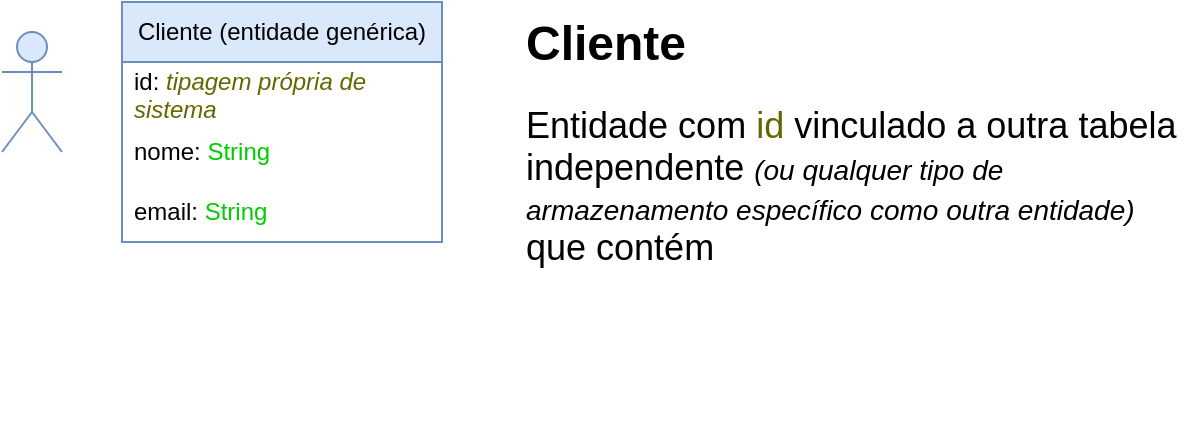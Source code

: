<mxfile version="24.7.6">
  <diagram name="Page-1" id="2M44Bz8UGk6qDKzF_dQ0">
    <mxGraphModel dx="1332" dy="522" grid="1" gridSize="10" guides="1" tooltips="1" connect="1" arrows="1" fold="1" page="1" pageScale="1" pageWidth="850" pageHeight="1100" math="0" shadow="0">
      <root>
        <mxCell id="0" />
        <mxCell id="1" parent="0" />
        <mxCell id="LylX9zbcLAFgVE6ZFsXF-1" value="Cliente (entidade genérica)" style="swimlane;fontStyle=0;childLayout=stackLayout;horizontal=1;startSize=30;horizontalStack=0;resizeParent=1;resizeParentMax=0;resizeLast=0;collapsible=1;marginBottom=0;whiteSpace=wrap;html=1;fillColor=#dae8fc;strokeColor=#6c8ebf;" vertex="1" parent="1">
          <mxGeometry x="80" y="40" width="160" height="120" as="geometry" />
        </mxCell>
        <mxCell id="LylX9zbcLAFgVE6ZFsXF-2" value="id: &lt;font color=&quot;#666600&quot; style=&quot;&quot;&gt;&lt;i&gt;tipagem própria de sistema&lt;/i&gt;&lt;/font&gt;" style="text;strokeColor=none;fillColor=none;align=left;verticalAlign=middle;spacingLeft=4;spacingRight=4;overflow=hidden;points=[[0,0.5],[1,0.5]];portConstraint=eastwest;rotatable=0;whiteSpace=wrap;html=1;" vertex="1" parent="LylX9zbcLAFgVE6ZFsXF-1">
          <mxGeometry y="30" width="160" height="30" as="geometry" />
        </mxCell>
        <mxCell id="LylX9zbcLAFgVE6ZFsXF-3" value="nome: &lt;font color=&quot;#00cc00&quot;&gt;String&lt;/font&gt;" style="text;strokeColor=none;fillColor=none;align=left;verticalAlign=middle;spacingLeft=4;spacingRight=4;overflow=hidden;points=[[0,0.5],[1,0.5]];portConstraint=eastwest;rotatable=0;whiteSpace=wrap;html=1;" vertex="1" parent="LylX9zbcLAFgVE6ZFsXF-1">
          <mxGeometry y="60" width="160" height="30" as="geometry" />
        </mxCell>
        <mxCell id="LylX9zbcLAFgVE6ZFsXF-9" value="email: &lt;font color=&quot;#00cc00&quot;&gt;String&lt;/font&gt;" style="text;strokeColor=none;fillColor=none;align=left;verticalAlign=middle;spacingLeft=4;spacingRight=4;overflow=hidden;points=[[0,0.5],[1,0.5]];portConstraint=eastwest;rotatable=0;whiteSpace=wrap;html=1;" vertex="1" parent="LylX9zbcLAFgVE6ZFsXF-1">
          <mxGeometry y="90" width="160" height="30" as="geometry" />
        </mxCell>
        <mxCell id="LylX9zbcLAFgVE6ZFsXF-7" value="&lt;h1 style=&quot;margin-top: 0px;&quot;&gt;&lt;span style=&quot;background-color: initial;&quot;&gt;&lt;font style=&quot;font-size: 24px;&quot;&gt;Cliente&lt;/font&gt;&lt;/span&gt;&lt;/h1&gt;&lt;div style=&quot;&quot;&gt;&lt;font style=&quot;font-size: 18px;&quot;&gt;Entidade com&amp;nbsp;&lt;font style=&quot;font-size: 18px;&quot; color=&quot;#666600&quot;&gt;id&lt;/font&gt;&amp;nbsp;vinculado a outra tabela independente&amp;nbsp;&lt;/font&gt;&lt;font style=&quot;font-size: 14px;&quot;&gt;&lt;i&gt;(ou qualquer tipo de armazenamento específico como outra entidade)&lt;/i&gt;&lt;/font&gt;&lt;font style=&quot;font-size: 15px;&quot;&gt; &lt;/font&gt;&lt;font style=&quot;font-size: 18px;&quot;&gt;que contém&lt;/font&gt;&lt;/div&gt;" style="text;html=1;whiteSpace=wrap;overflow=hidden;rounded=0;" vertex="1" parent="1">
          <mxGeometry x="280" y="40" width="340" height="210" as="geometry" />
        </mxCell>
        <mxCell id="LylX9zbcLAFgVE6ZFsXF-8" value="" style="shape=umlActor;verticalLabelPosition=bottom;verticalAlign=top;html=1;outlineConnect=0;fillColor=#dae8fc;strokeColor=#6c8ebf;" vertex="1" parent="1">
          <mxGeometry x="20" y="55" width="30" height="60" as="geometry" />
        </mxCell>
      </root>
    </mxGraphModel>
  </diagram>
</mxfile>
